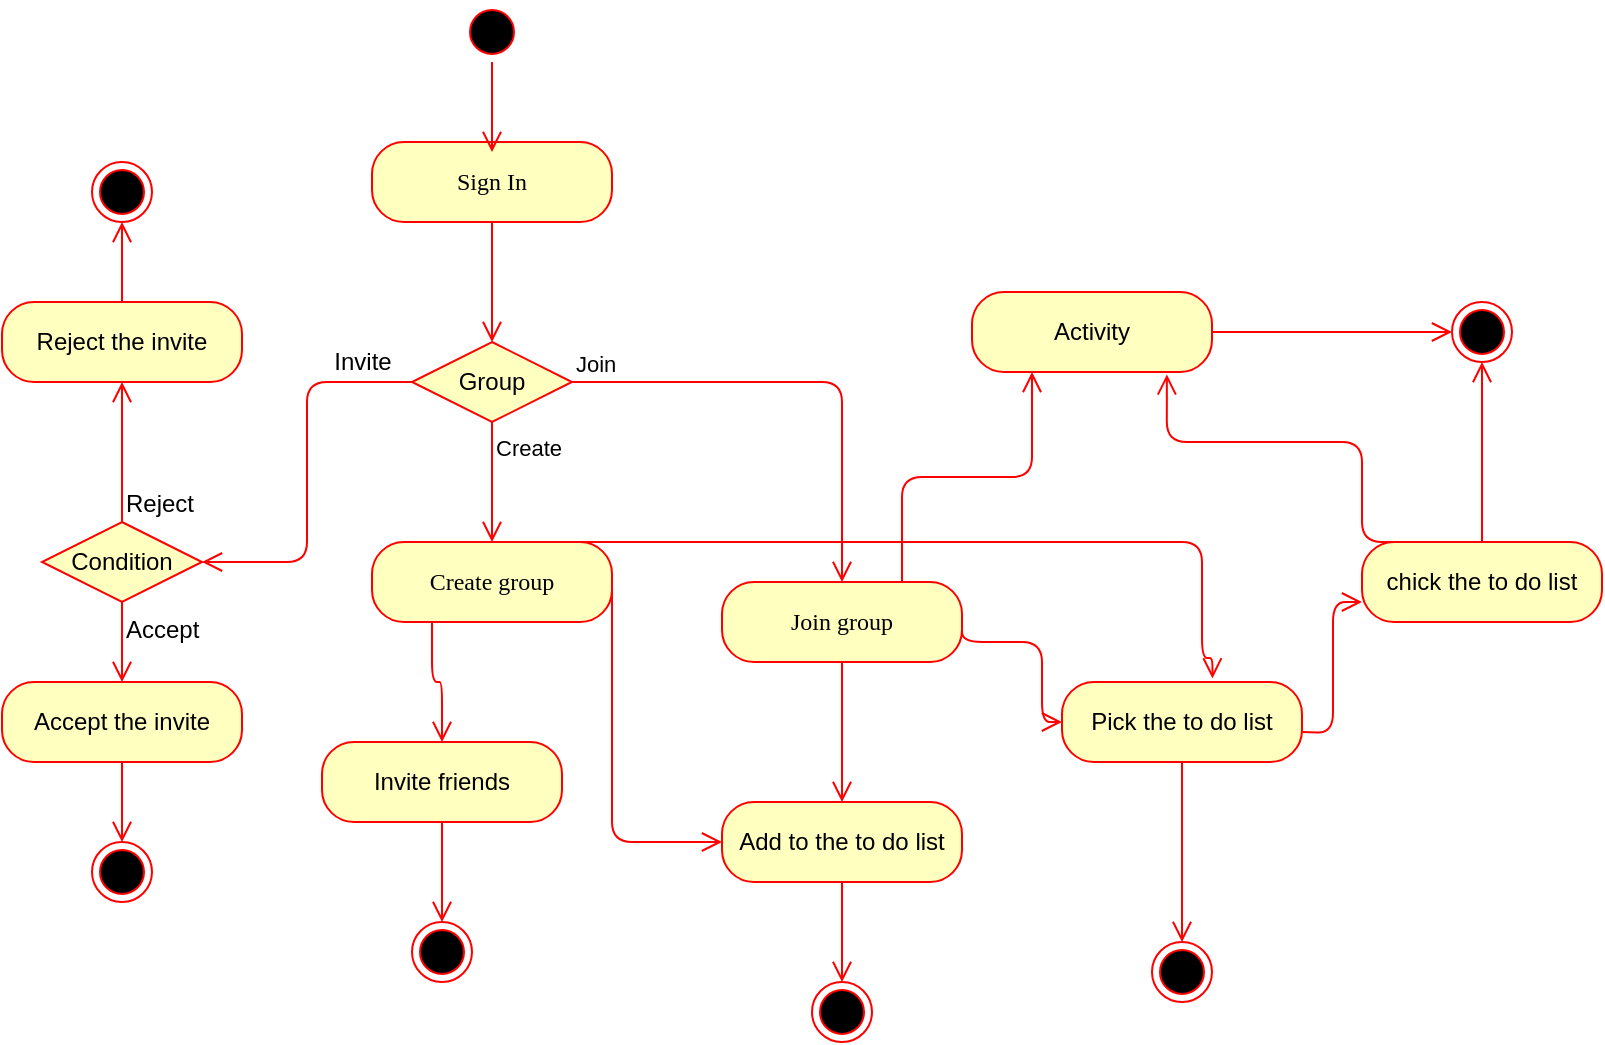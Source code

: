 <mxfile version="12.9.10" type="device"><diagram name="Page-1" id="0783ab3e-0a74-02c8-0abd-f7b4e66b4bec"><mxGraphModel dx="1038" dy="548" grid="1" gridSize="10" guides="1" tooltips="1" connect="1" arrows="1" fold="1" page="1" pageScale="1" pageWidth="850" pageHeight="1100" background="#ffffff" math="0" shadow="0"><root><mxCell id="0"/><mxCell id="1" parent="0"/><mxCell id="5MZzufKUoMBA2ttdi9Ks-87" value="&lt;span style=&quot;font-family: &amp;#34;verdana&amp;#34;&quot;&gt;Sign In&lt;/span&gt;" style="rounded=1;whiteSpace=wrap;html=1;arcSize=40;fontColor=#000000;fillColor=#ffffc0;strokeColor=#ff0000;" parent="1" vertex="1"><mxGeometry x="215" y="230" width="120" height="40" as="geometry"/></mxCell><mxCell id="5MZzufKUoMBA2ttdi9Ks-88" value="" style="edgeStyle=orthogonalEdgeStyle;html=1;verticalAlign=bottom;endArrow=open;endSize=8;strokeColor=#ff0000;entryX=0.5;entryY=0;entryDx=0;entryDy=0;" parent="1" source="5MZzufKUoMBA2ttdi9Ks-87" target="5MZzufKUoMBA2ttdi9Ks-100" edge="1"><mxGeometry relative="1" as="geometry"><mxPoint x="275" y="340" as="targetPoint"/><Array as="points"/></mxGeometry></mxCell><mxCell id="5MZzufKUoMBA2ttdi9Ks-89" value="" style="ellipse;html=1;shape=startState;fillColor=#000000;strokeColor=#ff0000;" parent="1" vertex="1"><mxGeometry x="260" y="160" width="30" height="30" as="geometry"/></mxCell><mxCell id="5MZzufKUoMBA2ttdi9Ks-90" value="" style="edgeStyle=orthogonalEdgeStyle;html=1;verticalAlign=bottom;endArrow=open;endSize=8;strokeColor=#ff0000;entryX=0.5;entryY=0.125;entryDx=0;entryDy=0;entryPerimeter=0;" parent="1" source="5MZzufKUoMBA2ttdi9Ks-89" target="5MZzufKUoMBA2ttdi9Ks-87" edge="1"><mxGeometry relative="1" as="geometry"><mxPoint x="275" y="250" as="targetPoint"/></mxGeometry></mxCell><mxCell id="5MZzufKUoMBA2ttdi9Ks-100" value="Group" style="rhombus;whiteSpace=wrap;html=1;fillColor=#ffffc0;strokeColor=#ff0000;" parent="1" vertex="1"><mxGeometry x="235" y="330" width="80" height="40" as="geometry"/></mxCell><mxCell id="5MZzufKUoMBA2ttdi9Ks-101" value="Join&amp;nbsp;" style="edgeStyle=orthogonalEdgeStyle;html=1;align=left;verticalAlign=bottom;endArrow=open;endSize=8;strokeColor=#ff0000;entryX=0.5;entryY=0;entryDx=0;entryDy=0;" parent="1" source="5MZzufKUoMBA2ttdi9Ks-100" target="5MZzufKUoMBA2ttdi9Ks-122" edge="1"><mxGeometry x="-1" relative="1" as="geometry"><mxPoint x="490" y="410" as="targetPoint"/></mxGeometry></mxCell><mxCell id="5MZzufKUoMBA2ttdi9Ks-102" value="Create&amp;nbsp;" style="edgeStyle=orthogonalEdgeStyle;html=1;align=left;verticalAlign=top;endArrow=open;endSize=8;strokeColor=#ff0000;entryX=0.5;entryY=0;entryDx=0;entryDy=0;" parent="1" source="5MZzufKUoMBA2ttdi9Ks-100" target="5MZzufKUoMBA2ttdi9Ks-120" edge="1"><mxGeometry x="-1" relative="1" as="geometry"><mxPoint x="275" y="410" as="targetPoint"/></mxGeometry></mxCell><mxCell id="5MZzufKUoMBA2ttdi9Ks-120" value="&lt;span style=&quot;font-family: &amp;#34;verdana&amp;#34;&quot;&gt;Create group&lt;/span&gt;" style="rounded=1;whiteSpace=wrap;html=1;arcSize=40;fontColor=#000000;fillColor=#ffffc0;strokeColor=#ff0000;" parent="1" vertex="1"><mxGeometry x="215" y="430" width="120" height="40" as="geometry"/></mxCell><mxCell id="5MZzufKUoMBA2ttdi9Ks-121" value="" style="edgeStyle=orthogonalEdgeStyle;html=1;verticalAlign=bottom;endArrow=open;endSize=8;strokeColor=#ff0000;exitX=0.25;exitY=1;exitDx=0;exitDy=0;" parent="1" source="5MZzufKUoMBA2ttdi9Ks-120" target="5MZzufKUoMBA2ttdi9Ks-124" edge="1"><mxGeometry relative="1" as="geometry"><mxPoint x="275" y="530" as="targetPoint"/></mxGeometry></mxCell><mxCell id="5MZzufKUoMBA2ttdi9Ks-122" value="&lt;span style=&quot;font-family: &amp;#34;verdana&amp;#34;&quot;&gt;Join group&lt;/span&gt;" style="rounded=1;whiteSpace=wrap;html=1;arcSize=40;fontColor=#000000;fillColor=#ffffc0;strokeColor=#ff0000;" parent="1" vertex="1"><mxGeometry x="390" y="450" width="120" height="40" as="geometry"/></mxCell><mxCell id="5MZzufKUoMBA2ttdi9Ks-123" value="" style="edgeStyle=orthogonalEdgeStyle;html=1;verticalAlign=bottom;endArrow=open;endSize=8;strokeColor=#ff0000;entryX=0.5;entryY=0;entryDx=0;entryDy=0;" parent="1" source="5MZzufKUoMBA2ttdi9Ks-122" target="5MZzufKUoMBA2ttdi9Ks-127" edge="1"><mxGeometry relative="1" as="geometry"><mxPoint x="490" y="510" as="targetPoint"/></mxGeometry></mxCell><mxCell id="5MZzufKUoMBA2ttdi9Ks-124" value="Invite friends" style="rounded=1;whiteSpace=wrap;html=1;arcSize=40;fontColor=#000000;fillColor=#ffffc0;strokeColor=#ff0000;" parent="1" vertex="1"><mxGeometry x="190" y="530" width="120" height="40" as="geometry"/></mxCell><mxCell id="5MZzufKUoMBA2ttdi9Ks-127" value="Add to the to do list" style="rounded=1;whiteSpace=wrap;html=1;arcSize=40;fontColor=#000000;fillColor=#ffffc0;strokeColor=#ff0000;" parent="1" vertex="1"><mxGeometry x="390" y="560" width="120" height="40" as="geometry"/></mxCell><mxCell id="5MZzufKUoMBA2ttdi9Ks-130" value="" style="edgeStyle=orthogonalEdgeStyle;html=1;align=left;verticalAlign=top;endArrow=open;endSize=8;strokeColor=#ff0000;exitX=1;exitY=0.5;exitDx=0;exitDy=0;" parent="1" source="5MZzufKUoMBA2ttdi9Ks-122" target="5MZzufKUoMBA2ttdi9Ks-134" edge="1"><mxGeometry x="-1" relative="1" as="geometry"><mxPoint x="580" y="530" as="targetPoint"/><mxPoint x="550" y="390" as="sourcePoint"/><Array as="points"><mxPoint x="510" y="480"/><mxPoint x="550" y="480"/><mxPoint x="550" y="520"/></Array></mxGeometry></mxCell><mxCell id="5MZzufKUoMBA2ttdi9Ks-132" value="" style="edgeStyle=orthogonalEdgeStyle;html=1;align=left;verticalAlign=top;endArrow=open;endSize=8;strokeColor=#ff0000;entryX=0;entryY=0.5;entryDx=0;entryDy=0;exitX=1;exitY=0.5;exitDx=0;exitDy=0;" parent="1" source="5MZzufKUoMBA2ttdi9Ks-120" target="5MZzufKUoMBA2ttdi9Ks-127" edge="1"><mxGeometry x="-1" relative="1" as="geometry"><mxPoint x="560" y="460" as="targetPoint"/><mxPoint x="560" y="400" as="sourcePoint"/><Array as="points"><mxPoint x="335" y="580"/></Array></mxGeometry></mxCell><mxCell id="5MZzufKUoMBA2ttdi9Ks-133" value="" style="edgeStyle=orthogonalEdgeStyle;html=1;align=left;verticalAlign=top;endArrow=open;endSize=8;strokeColor=#ff0000;exitX=0.75;exitY=0;exitDx=0;exitDy=0;entryX=0.627;entryY=-0.045;entryDx=0;entryDy=0;entryPerimeter=0;" parent="1" source="5MZzufKUoMBA2ttdi9Ks-120" target="5MZzufKUoMBA2ttdi9Ks-134" edge="1"><mxGeometry x="-1" relative="1" as="geometry"><mxPoint x="630" y="480" as="targetPoint"/><mxPoint x="570" y="410" as="sourcePoint"/><Array as="points"><mxPoint x="630" y="430"/><mxPoint x="630" y="488"/></Array></mxGeometry></mxCell><mxCell id="5MZzufKUoMBA2ttdi9Ks-134" value="Pick the to do list" style="rounded=1;whiteSpace=wrap;html=1;arcSize=40;fontColor=#000000;fillColor=#ffffc0;strokeColor=#ff0000;" parent="1" vertex="1"><mxGeometry x="560" y="500" width="120" height="40" as="geometry"/></mxCell><mxCell id="5MZzufKUoMBA2ttdi9Ks-128" value="" style="ellipse;html=1;shape=endState;fillColor=#000000;strokeColor=#ff0000;" parent="1" vertex="1"><mxGeometry x="605" y="630" width="30" height="30" as="geometry"/></mxCell><mxCell id="5MZzufKUoMBA2ttdi9Ks-145" value="" style="edgeStyle=orthogonalEdgeStyle;html=1;verticalAlign=bottom;endArrow=open;endSize=8;strokeColor=#ff0000;exitX=0.5;exitY=1;exitDx=0;exitDy=0;" parent="1" source="5MZzufKUoMBA2ttdi9Ks-134" target="5MZzufKUoMBA2ttdi9Ks-128" edge="1"><mxGeometry relative="1" as="geometry"><mxPoint x="720" y="660" as="targetPoint"/><mxPoint x="685" y="590" as="sourcePoint"/></mxGeometry></mxCell><mxCell id="5MZzufKUoMBA2ttdi9Ks-149" value="" style="ellipse;html=1;shape=endState;fillColor=#000000;strokeColor=#ff0000;" parent="1" vertex="1"><mxGeometry x="435" y="650" width="30" height="30" as="geometry"/></mxCell><mxCell id="5MZzufKUoMBA2ttdi9Ks-150" value="" style="edgeStyle=orthogonalEdgeStyle;html=1;verticalAlign=bottom;endArrow=open;endSize=8;strokeColor=#ff0000;exitX=0.5;exitY=1;exitDx=0;exitDy=0;" parent="1" source="5MZzufKUoMBA2ttdi9Ks-127" target="5MZzufKUoMBA2ttdi9Ks-149" edge="1"><mxGeometry relative="1" as="geometry"><mxPoint x="485" y="695" as="targetPoint"/><mxPoint x="450" y="625" as="sourcePoint"/></mxGeometry></mxCell><mxCell id="5MZzufKUoMBA2ttdi9Ks-151" value="" style="ellipse;html=1;shape=endState;fillColor=#000000;strokeColor=#ff0000;" parent="1" vertex="1"><mxGeometry x="235" y="620" width="30" height="30" as="geometry"/></mxCell><mxCell id="5MZzufKUoMBA2ttdi9Ks-152" value="" style="edgeStyle=orthogonalEdgeStyle;html=1;verticalAlign=bottom;endArrow=open;endSize=8;strokeColor=#ff0000;exitX=0.5;exitY=1;exitDx=0;exitDy=0;" parent="1" source="5MZzufKUoMBA2ttdi9Ks-124" target="5MZzufKUoMBA2ttdi9Ks-151" edge="1"><mxGeometry relative="1" as="geometry"><mxPoint x="280" y="640" as="targetPoint"/><mxPoint x="245" y="570" as="sourcePoint"/></mxGeometry></mxCell><mxCell id="5MZzufKUoMBA2ttdi9Ks-153" value="chick the to do list" style="rounded=1;whiteSpace=wrap;html=1;arcSize=40;fontColor=#000000;fillColor=#ffffc0;strokeColor=#ff0000;" parent="1" vertex="1"><mxGeometry x="710" y="430" width="120" height="40" as="geometry"/></mxCell><mxCell id="5MZzufKUoMBA2ttdi9Ks-154" value="" style="ellipse;html=1;shape=endState;fillColor=#000000;strokeColor=#ff0000;" parent="1" vertex="1"><mxGeometry x="755" y="310" width="30" height="30" as="geometry"/></mxCell><mxCell id="5MZzufKUoMBA2ttdi9Ks-155" value="" style="edgeStyle=orthogonalEdgeStyle;html=1;verticalAlign=bottom;endArrow=open;endSize=8;strokeColor=#ff0000;exitX=0.5;exitY=0;exitDx=0;exitDy=0;entryX=0.5;entryY=1;entryDx=0;entryDy=0;" parent="1" source="5MZzufKUoMBA2ttdi9Ks-153" target="5MZzufKUoMBA2ttdi9Ks-154" edge="1"><mxGeometry relative="1" as="geometry"><mxPoint x="770" y="350" as="targetPoint"/><mxPoint x="875" y="580" as="sourcePoint"/><Array as="points"/></mxGeometry></mxCell><mxCell id="5MZzufKUoMBA2ttdi9Ks-161" value="" style="edgeStyle=orthogonalEdgeStyle;html=1;verticalAlign=bottom;endArrow=open;endSize=8;strokeColor=#ff0000;exitX=1;exitY=0.5;exitDx=0;exitDy=0;entryX=0;entryY=0.75;entryDx=0;entryDy=0;" parent="1" target="5MZzufKUoMBA2ttdi9Ks-153" edge="1"><mxGeometry relative="1" as="geometry"><mxPoint x="710" y="525" as="targetPoint"/><mxPoint x="680" y="525" as="sourcePoint"/><Array as="points"/></mxGeometry></mxCell><mxCell id="5GeKEWQJSH9IexNNnzHO-7" value="" style="edgeStyle=orthogonalEdgeStyle;html=1;verticalAlign=bottom;endArrow=open;endSize=8;strokeColor=#ff0000;exitX=0;exitY=0.5;exitDx=0;exitDy=0;entryX=1;entryY=0.5;entryDx=0;entryDy=0;" edge="1" parent="1" source="5MZzufKUoMBA2ttdi9Ks-100" target="5GeKEWQJSH9IexNNnzHO-9"><mxGeometry relative="1" as="geometry"><mxPoint x="170" y="350" as="targetPoint"/><mxPoint x="214" y="350" as="sourcePoint"/></mxGeometry></mxCell><mxCell id="5GeKEWQJSH9IexNNnzHO-8" value="Invite" style="text;html=1;align=center;verticalAlign=middle;resizable=0;points=[];autosize=1;" vertex="1" parent="1"><mxGeometry x="190" y="330" width="40" height="20" as="geometry"/></mxCell><mxCell id="5GeKEWQJSH9IexNNnzHO-9" value="Condition" style="rhombus;whiteSpace=wrap;html=1;fillColor=#ffffc0;strokeColor=#ff0000;" vertex="1" parent="1"><mxGeometry x="50" y="420" width="80" height="40" as="geometry"/></mxCell><mxCell id="5GeKEWQJSH9IexNNnzHO-10" value="&lt;span style=&quot;font-size: 12px ; text-align: center&quot;&gt;Reject&amp;nbsp;&lt;/span&gt;" style="edgeStyle=orthogonalEdgeStyle;html=1;align=left;verticalAlign=bottom;endArrow=open;endSize=8;strokeColor=#ff0000;" edge="1" source="5GeKEWQJSH9IexNNnzHO-9" parent="1" target="5GeKEWQJSH9IexNNnzHO-14"><mxGeometry x="-1" relative="1" as="geometry"><mxPoint x="90" y="330" as="targetPoint"/><Array as="points"><mxPoint x="90" y="340"/></Array></mxGeometry></mxCell><mxCell id="5GeKEWQJSH9IexNNnzHO-11" value="&lt;span style=&quot;font-size: 12px ; text-align: center&quot;&gt;Accept&amp;nbsp;&lt;/span&gt;" style="edgeStyle=orthogonalEdgeStyle;html=1;align=left;verticalAlign=top;endArrow=open;endSize=8;strokeColor=#ff0000;" edge="1" source="5GeKEWQJSH9IexNNnzHO-9" parent="1" target="5GeKEWQJSH9IexNNnzHO-15"><mxGeometry x="-1" relative="1" as="geometry"><mxPoint x="90" y="520" as="targetPoint"/></mxGeometry></mxCell><mxCell id="5GeKEWQJSH9IexNNnzHO-13" value="" style="edgeStyle=orthogonalEdgeStyle;html=1;verticalAlign=bottom;endArrow=open;endSize=8;strokeColor=#ff0000;exitX=0.5;exitY=0;exitDx=0;exitDy=0;entryX=0.5;entryY=1;entryDx=0;entryDy=0;" edge="1" source="5GeKEWQJSH9IexNNnzHO-14" parent="1" target="5GeKEWQJSH9IexNNnzHO-16"><mxGeometry relative="1" as="geometry"><mxPoint x="20" y="265" as="targetPoint"/><mxPoint x="20" y="205" as="sourcePoint"/></mxGeometry></mxCell><mxCell id="5GeKEWQJSH9IexNNnzHO-14" value="Reject the invite" style="rounded=1;whiteSpace=wrap;html=1;arcSize=40;fontColor=#000000;fillColor=#ffffc0;strokeColor=#ff0000;" vertex="1" parent="1"><mxGeometry x="30" y="310" width="120" height="40" as="geometry"/></mxCell><mxCell id="5GeKEWQJSH9IexNNnzHO-15" value="Accept the invite" style="rounded=1;whiteSpace=wrap;html=1;arcSize=40;fontColor=#000000;fillColor=#ffffc0;strokeColor=#ff0000;" vertex="1" parent="1"><mxGeometry x="30" y="500" width="120" height="40" as="geometry"/></mxCell><mxCell id="5GeKEWQJSH9IexNNnzHO-16" value="" style="ellipse;html=1;shape=endState;fillColor=#000000;strokeColor=#ff0000;" vertex="1" parent="1"><mxGeometry x="75" y="240" width="30" height="30" as="geometry"/></mxCell><mxCell id="5GeKEWQJSH9IexNNnzHO-17" value="" style="edgeStyle=orthogonalEdgeStyle;html=1;verticalAlign=bottom;endArrow=open;endSize=8;strokeColor=#ff0000;exitX=0.5;exitY=1;exitDx=0;exitDy=0;entryX=0;entryY=0.5;entryDx=0;entryDy=0;" edge="1" parent="1" source="5GeKEWQJSH9IexNNnzHO-15" target="5GeKEWQJSH9IexNNnzHO-21"><mxGeometry relative="1" as="geometry"><mxPoint x="90" y="590" as="targetPoint"/><mxPoint x="89.5" y="560" as="sourcePoint"/></mxGeometry></mxCell><mxCell id="5GeKEWQJSH9IexNNnzHO-21" value="" style="ellipse;html=1;shape=endState;fillColor=#000000;strokeColor=#ff0000;direction=south;" vertex="1" parent="1"><mxGeometry x="75" y="580" width="30" height="30" as="geometry"/></mxCell><mxCell id="5GeKEWQJSH9IexNNnzHO-22" value="Activity" style="rounded=1;whiteSpace=wrap;html=1;arcSize=40;fontColor=#000000;fillColor=#ffffc0;strokeColor=#ff0000;" vertex="1" parent="1"><mxGeometry x="515" y="305" width="120" height="40" as="geometry"/></mxCell><mxCell id="5GeKEWQJSH9IexNNnzHO-23" value="" style="edgeStyle=orthogonalEdgeStyle;html=1;verticalAlign=bottom;endArrow=open;endSize=8;strokeColor=#ff0000;entryX=0;entryY=0.5;entryDx=0;entryDy=0;" edge="1" source="5GeKEWQJSH9IexNNnzHO-22" parent="1" target="5MZzufKUoMBA2ttdi9Ks-154"><mxGeometry relative="1" as="geometry"><mxPoint x="740" y="330" as="targetPoint"/></mxGeometry></mxCell><mxCell id="5GeKEWQJSH9IexNNnzHO-24" value="" style="edgeStyle=orthogonalEdgeStyle;html=1;verticalAlign=bottom;endArrow=open;endSize=8;strokeColor=#ff0000;exitX=0.25;exitY=0;exitDx=0;exitDy=0;entryX=0.812;entryY=1.03;entryDx=0;entryDy=0;entryPerimeter=0;" edge="1" parent="1" source="5MZzufKUoMBA2ttdi9Ks-153" target="5GeKEWQJSH9IexNNnzHO-22"><mxGeometry relative="1" as="geometry"><mxPoint x="710" y="340" as="targetPoint"/><mxPoint x="710" y="430" as="sourcePoint"/><Array as="points"><mxPoint x="710" y="430"/><mxPoint x="710" y="380"/><mxPoint x="612" y="380"/></Array></mxGeometry></mxCell><mxCell id="5GeKEWQJSH9IexNNnzHO-26" value="" style="edgeStyle=orthogonalEdgeStyle;html=1;verticalAlign=bottom;endArrow=open;endSize=8;strokeColor=#ff0000;entryX=0.25;entryY=1;entryDx=0;entryDy=0;exitX=0.75;exitY=0;exitDx=0;exitDy=0;" edge="1" parent="1" source="5MZzufKUoMBA2ttdi9Ks-122" target="5GeKEWQJSH9IexNNnzHO-22"><mxGeometry relative="1" as="geometry"><mxPoint x="765" y="335" as="targetPoint"/><mxPoint x="645" y="335" as="sourcePoint"/></mxGeometry></mxCell></root></mxGraphModel></diagram></mxfile>